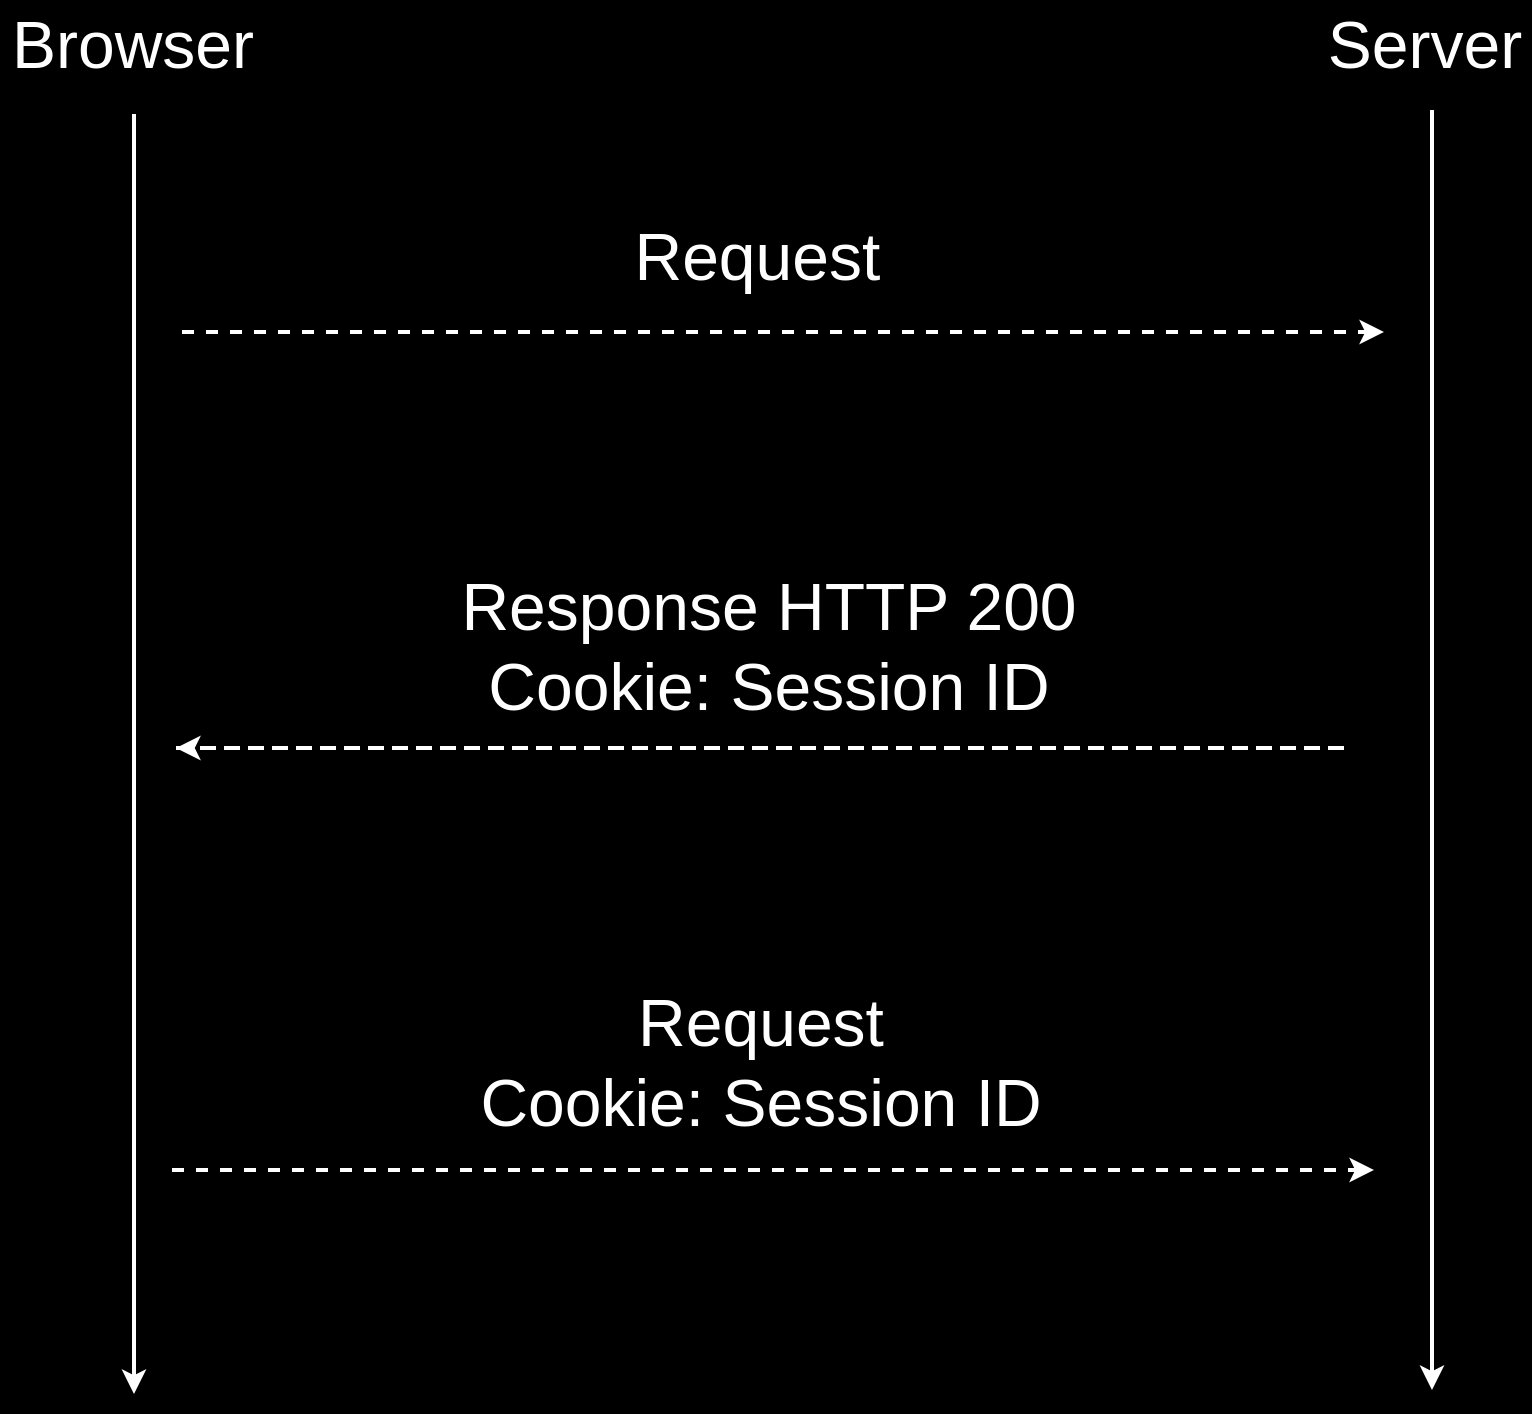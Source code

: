<mxfile version="16.1.0" type="github">
  <diagram id="kKKBauiVSZJUd0EJvDRs" name="第 1 页">
    <mxGraphModel dx="1142" dy="797" grid="0" gridSize="10" guides="1" tooltips="1" connect="1" arrows="1" fold="1" page="1" pageScale="1" pageWidth="1169" pageHeight="1654" background="#000000" math="0" shadow="0">
      <root>
        <mxCell id="0" />
        <mxCell id="1" parent="0" />
        <mxCell id="cEgPTifoMlzSRo71rsin-1" value="" style="endArrow=classic;html=1;rounded=0;strokeWidth=2;strokeColor=#FFFFFF;" edge="1" parent="1">
          <mxGeometry width="50" height="50" relative="1" as="geometry">
            <mxPoint x="229" y="91" as="sourcePoint" />
            <mxPoint x="229" y="731" as="targetPoint" />
          </mxGeometry>
        </mxCell>
        <mxCell id="cEgPTifoMlzSRo71rsin-2" value="" style="endArrow=classic;html=1;rounded=0;strokeWidth=2;strokeColor=#FFFFFF;" edge="1" parent="1">
          <mxGeometry width="50" height="50" relative="1" as="geometry">
            <mxPoint x="878" y="89" as="sourcePoint" />
            <mxPoint x="878" y="729" as="targetPoint" />
          </mxGeometry>
        </mxCell>
        <mxCell id="cEgPTifoMlzSRo71rsin-3" value="" style="endArrow=classic;html=1;rounded=0;strokeColor=#FFFFFF;strokeWidth=2;dashed=1;" edge="1" parent="1">
          <mxGeometry width="50" height="50" relative="1" as="geometry">
            <mxPoint x="253" y="200" as="sourcePoint" />
            <mxPoint x="854" y="200" as="targetPoint" />
          </mxGeometry>
        </mxCell>
        <mxCell id="cEgPTifoMlzSRo71rsin-4" value="" style="endArrow=classic;html=1;rounded=0;dashed=1;strokeColor=#FFFFFF;strokeWidth=2;" edge="1" parent="1">
          <mxGeometry width="50" height="50" relative="1" as="geometry">
            <mxPoint x="250" y="408" as="sourcePoint" />
            <mxPoint x="250" y="408" as="targetPoint" />
            <Array as="points">
              <mxPoint x="836" y="408" />
            </Array>
          </mxGeometry>
        </mxCell>
        <mxCell id="cEgPTifoMlzSRo71rsin-5" value="" style="endArrow=classic;html=1;rounded=0;strokeColor=#FFFFFF;strokeWidth=2;dashed=1;" edge="1" parent="1">
          <mxGeometry width="50" height="50" relative="1" as="geometry">
            <mxPoint x="248" y="619" as="sourcePoint" />
            <mxPoint x="849" y="619" as="targetPoint" />
          </mxGeometry>
        </mxCell>
        <mxCell id="cEgPTifoMlzSRo71rsin-6" value="&lt;font color=&quot;#ffffff&quot;&gt;&lt;font style=&quot;font-size: 33px&quot;&gt;Request&lt;/font&gt;&lt;span style=&quot;font-size: 13px&quot;&gt;&amp;nbsp;&lt;/span&gt;&lt;/font&gt;" style="text;html=1;align=center;verticalAlign=middle;resizable=0;points=[];autosize=1;strokeColor=none;fillColor=none;" vertex="1" parent="1">
          <mxGeometry x="473" y="149" width="137" height="25" as="geometry" />
        </mxCell>
        <mxCell id="cEgPTifoMlzSRo71rsin-8" value="Response HTTP 200&lt;br&gt;Cookie: Session ID" style="text;html=1;align=center;verticalAlign=middle;resizable=0;points=[];autosize=1;strokeColor=none;fillColor=none;fontSize=33;fontColor=#FFFFFF;" vertex="1" parent="1">
          <mxGeometry x="387" y="315" width="318" height="84" as="geometry" />
        </mxCell>
        <mxCell id="cEgPTifoMlzSRo71rsin-9" value="Request&lt;br&gt;Cookie: Session ID" style="text;html=1;align=center;verticalAlign=middle;resizable=0;points=[];autosize=1;strokeColor=none;fillColor=none;fontSize=33;fontColor=#FFFFFF;" vertex="1" parent="1">
          <mxGeometry x="396.5" y="523" width="291" height="84" as="geometry" />
        </mxCell>
        <mxCell id="cEgPTifoMlzSRo71rsin-10" value="Browser" style="text;html=1;align=center;verticalAlign=middle;resizable=0;points=[];autosize=1;strokeColor=none;fillColor=none;fontSize=33;fontColor=#FFFFFF;" vertex="1" parent="1">
          <mxGeometry x="162" y="34" width="131" height="44" as="geometry" />
        </mxCell>
        <mxCell id="cEgPTifoMlzSRo71rsin-12" value="Server" style="text;html=1;align=center;verticalAlign=middle;resizable=0;points=[];autosize=1;strokeColor=none;fillColor=none;fontSize=33;fontColor=#FFFFFF;" vertex="1" parent="1">
          <mxGeometry x="820" y="34" width="107" height="44" as="geometry" />
        </mxCell>
      </root>
    </mxGraphModel>
  </diagram>
</mxfile>
